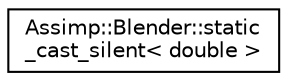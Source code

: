 digraph "Graphical Class Hierarchy"
{
  edge [fontname="Helvetica",fontsize="10",labelfontname="Helvetica",labelfontsize="10"];
  node [fontname="Helvetica",fontsize="10",shape=record];
  rankdir="LR";
  Node1 [label="Assimp::Blender::static\l_cast_silent\< double \>",height=0.2,width=0.4,color="black", fillcolor="white", style="filled",URL="$struct_assimp_1_1_blender_1_1static__cast__silent_3_01double_01_4.html"];
}
